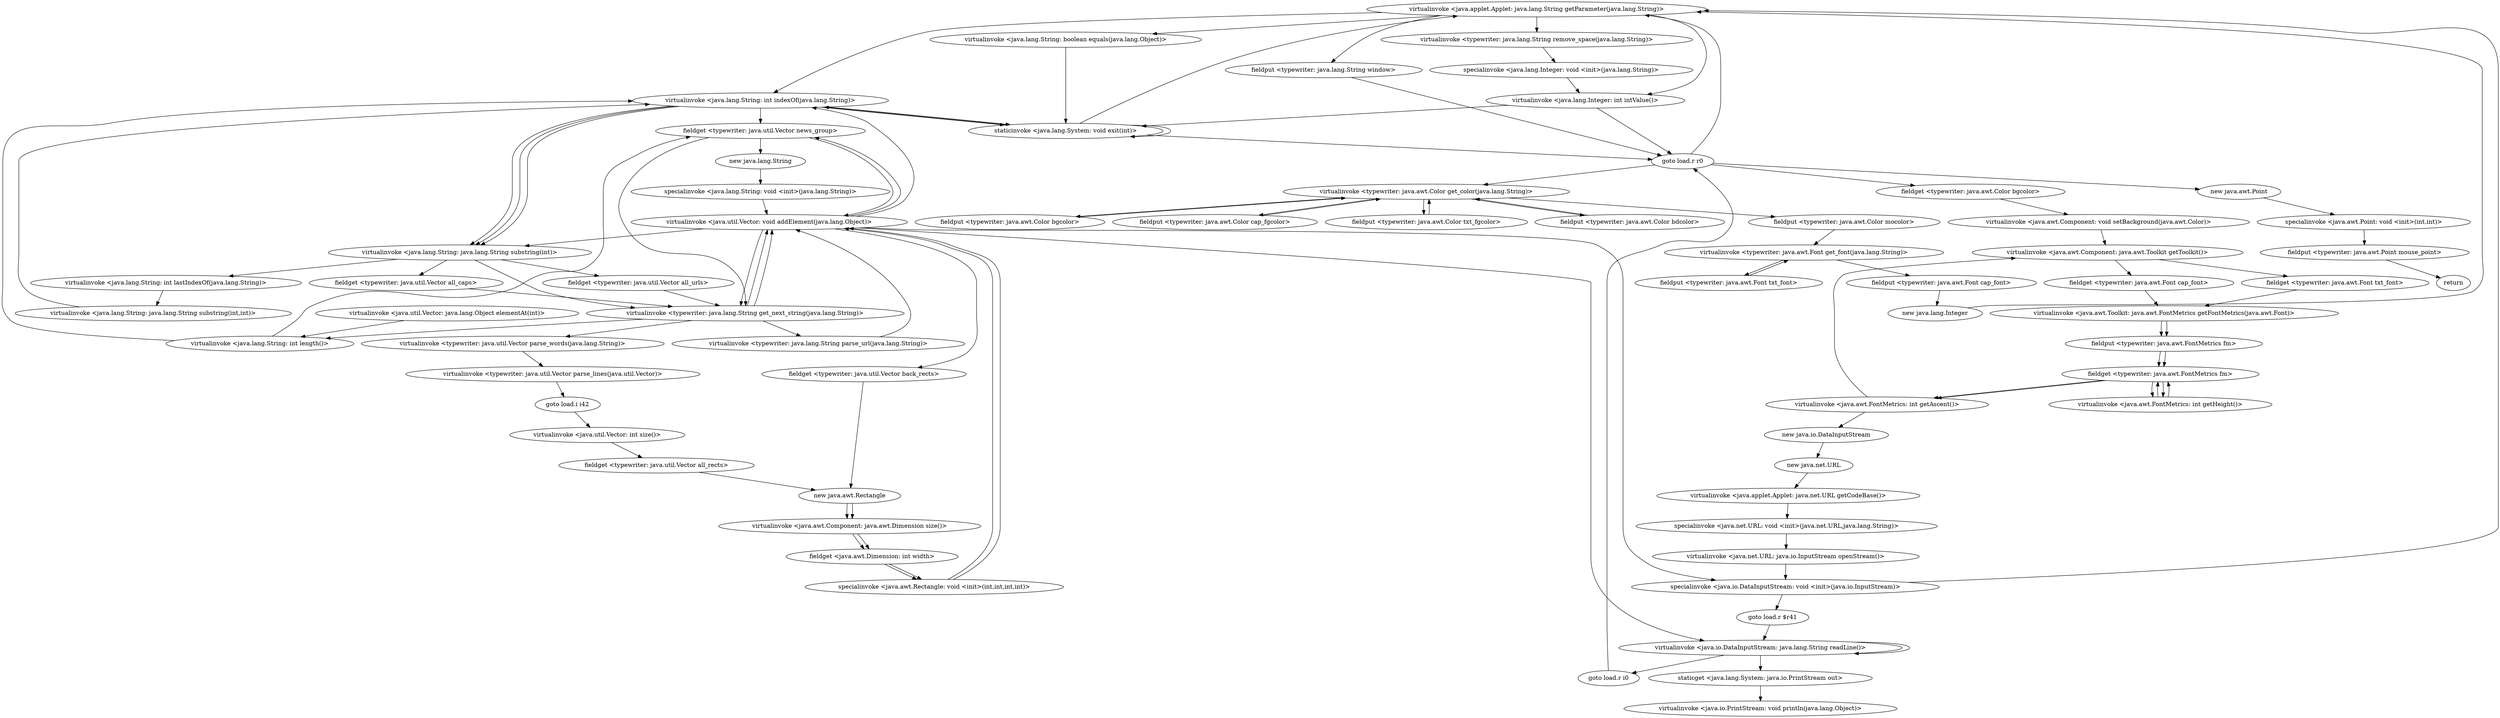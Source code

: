digraph "" {
"virtualinvoke <java.applet.Applet: java.lang.String getParameter(java.lang.String)>";
 "virtualinvoke <java.applet.Applet: java.lang.String getParameter(java.lang.String)>"->"virtualinvoke <java.lang.String: int indexOf(java.lang.String)>";
 "virtualinvoke <java.lang.String: int indexOf(java.lang.String)>"->"staticinvoke <java.lang.System: void exit(int)>";
 "staticinvoke <java.lang.System: void exit(int)>"->"virtualinvoke <java.lang.String: int indexOf(java.lang.String)>";
 "virtualinvoke <java.lang.String: int indexOf(java.lang.String)>"->"staticinvoke <java.lang.System: void exit(int)>";
 "staticinvoke <java.lang.System: void exit(int)>"->"virtualinvoke <java.applet.Applet: java.lang.String getParameter(java.lang.String)>";
 "virtualinvoke <java.applet.Applet: java.lang.String getParameter(java.lang.String)>"->"virtualinvoke <java.lang.String: boolean equals(java.lang.Object)>";
 "virtualinvoke <java.lang.String: boolean equals(java.lang.Object)>"->"staticinvoke <java.lang.System: void exit(int)>";
 "staticinvoke <java.lang.System: void exit(int)>"->"goto load.r r0";
 "goto load.r r0"->"virtualinvoke <typewriter: java.awt.Color get_color(java.lang.String)>";
 "virtualinvoke <typewriter: java.awt.Color get_color(java.lang.String)>"->"fieldput <typewriter: java.awt.Color bgcolor>";
 "fieldput <typewriter: java.awt.Color bgcolor>"->"virtualinvoke <typewriter: java.awt.Color get_color(java.lang.String)>";
 "virtualinvoke <typewriter: java.awt.Color get_color(java.lang.String)>"->"fieldput <typewriter: java.awt.Color cap_fgcolor>";
 "fieldput <typewriter: java.awt.Color cap_fgcolor>"->"virtualinvoke <typewriter: java.awt.Color get_color(java.lang.String)>";
 "virtualinvoke <typewriter: java.awt.Color get_color(java.lang.String)>"->"fieldput <typewriter: java.awt.Color txt_fgcolor>";
 "fieldput <typewriter: java.awt.Color txt_fgcolor>"->"virtualinvoke <typewriter: java.awt.Color get_color(java.lang.String)>";
 "virtualinvoke <typewriter: java.awt.Color get_color(java.lang.String)>"->"fieldput <typewriter: java.awt.Color bdcolor>";
 "fieldput <typewriter: java.awt.Color bdcolor>"->"virtualinvoke <typewriter: java.awt.Color get_color(java.lang.String)>";
 "virtualinvoke <typewriter: java.awt.Color get_color(java.lang.String)>"->"fieldput <typewriter: java.awt.Color mocolor>";
 "fieldput <typewriter: java.awt.Color mocolor>"->"virtualinvoke <typewriter: java.awt.Font get_font(java.lang.String)>";
 "virtualinvoke <typewriter: java.awt.Font get_font(java.lang.String)>"->"fieldput <typewriter: java.awt.Font txt_font>";
 "fieldput <typewriter: java.awt.Font txt_font>"->"virtualinvoke <typewriter: java.awt.Font get_font(java.lang.String)>";
 "virtualinvoke <typewriter: java.awt.Font get_font(java.lang.String)>"->"fieldput <typewriter: java.awt.Font cap_font>";
 "fieldput <typewriter: java.awt.Font cap_font>"->"new java.lang.Integer";
 "new java.lang.Integer"->"virtualinvoke <java.applet.Applet: java.lang.String getParameter(java.lang.String)>";
 "virtualinvoke <java.applet.Applet: java.lang.String getParameter(java.lang.String)>"->"virtualinvoke <typewriter: java.lang.String remove_space(java.lang.String)>";
 "virtualinvoke <typewriter: java.lang.String remove_space(java.lang.String)>"->"specialinvoke <java.lang.Integer: void <init>(java.lang.String)>";
 "specialinvoke <java.lang.Integer: void <init>(java.lang.String)>"->"virtualinvoke <java.lang.Integer: int intValue()>";
 "virtualinvoke <java.lang.Integer: int intValue()>"->"goto load.r r0";
 "goto load.r r0"->"virtualinvoke <java.applet.Applet: java.lang.String getParameter(java.lang.String)>";
 "virtualinvoke <java.applet.Applet: java.lang.String getParameter(java.lang.String)>"->"fieldput <typewriter: java.lang.String window>";
 "fieldput <typewriter: java.lang.String window>"->"goto load.r r0";
 "goto load.r r0"->"fieldget <typewriter: java.awt.Color bgcolor>";
 "fieldget <typewriter: java.awt.Color bgcolor>"->"virtualinvoke <java.awt.Component: void setBackground(java.awt.Color)>";
 "virtualinvoke <java.awt.Component: void setBackground(java.awt.Color)>"->"virtualinvoke <java.awt.Component: java.awt.Toolkit getToolkit()>";
 "virtualinvoke <java.awt.Component: java.awt.Toolkit getToolkit()>"->"fieldget <typewriter: java.awt.Font txt_font>";
 "fieldget <typewriter: java.awt.Font txt_font>"->"virtualinvoke <java.awt.Toolkit: java.awt.FontMetrics getFontMetrics(java.awt.Font)>";
 "virtualinvoke <java.awt.Toolkit: java.awt.FontMetrics getFontMetrics(java.awt.Font)>"->"fieldput <typewriter: java.awt.FontMetrics fm>";
 "fieldput <typewriter: java.awt.FontMetrics fm>"->"fieldget <typewriter: java.awt.FontMetrics fm>";
 "fieldget <typewriter: java.awt.FontMetrics fm>"->"virtualinvoke <java.awt.FontMetrics: int getHeight()>";
 "virtualinvoke <java.awt.FontMetrics: int getHeight()>"->"fieldget <typewriter: java.awt.FontMetrics fm>";
 "fieldget <typewriter: java.awt.FontMetrics fm>"->"virtualinvoke <java.awt.FontMetrics: int getAscent()>";
 "virtualinvoke <java.awt.FontMetrics: int getAscent()>"->"virtualinvoke <java.awt.Component: java.awt.Toolkit getToolkit()>";
 "virtualinvoke <java.awt.Component: java.awt.Toolkit getToolkit()>"->"fieldget <typewriter: java.awt.Font cap_font>";
 "fieldget <typewriter: java.awt.Font cap_font>"->"virtualinvoke <java.awt.Toolkit: java.awt.FontMetrics getFontMetrics(java.awt.Font)>";
 "virtualinvoke <java.awt.Toolkit: java.awt.FontMetrics getFontMetrics(java.awt.Font)>"->"fieldput <typewriter: java.awt.FontMetrics fm>";
 "fieldput <typewriter: java.awt.FontMetrics fm>"->"fieldget <typewriter: java.awt.FontMetrics fm>";
 "fieldget <typewriter: java.awt.FontMetrics fm>"->"virtualinvoke <java.awt.FontMetrics: int getHeight()>";
 "virtualinvoke <java.awt.FontMetrics: int getHeight()>"->"fieldget <typewriter: java.awt.FontMetrics fm>";
 "fieldget <typewriter: java.awt.FontMetrics fm>"->"virtualinvoke <java.awt.FontMetrics: int getAscent()>";
 "virtualinvoke <java.awt.FontMetrics: int getAscent()>"->"new java.io.DataInputStream";
 "new java.io.DataInputStream"->"new java.net.URL";
 "new java.net.URL"->"virtualinvoke <java.applet.Applet: java.net.URL getCodeBase()>";
 "virtualinvoke <java.applet.Applet: java.net.URL getCodeBase()>"->"specialinvoke <java.net.URL: void <init>(java.net.URL,java.lang.String)>";
 "specialinvoke <java.net.URL: void <init>(java.net.URL,java.lang.String)>"->"virtualinvoke <java.net.URL: java.io.InputStream openStream()>";
 "virtualinvoke <java.net.URL: java.io.InputStream openStream()>"->"specialinvoke <java.io.DataInputStream: void <init>(java.io.InputStream)>";
 "specialinvoke <java.io.DataInputStream: void <init>(java.io.InputStream)>"->"goto load.r $r41";
 "goto load.r $r41"->"virtualinvoke <java.io.DataInputStream: java.lang.String readLine()>";
 "virtualinvoke <java.io.DataInputStream: java.lang.String readLine()>"->"goto load.r i0";
 "goto load.r i0"->"goto load.r r0";
 "goto load.r r0"->"new java.awt.Point";
 "new java.awt.Point"->"specialinvoke <java.awt.Point: void <init>(int,int)>";
 "specialinvoke <java.awt.Point: void <init>(int,int)>"->"fieldput <typewriter: java.awt.Point mouse_point>";
 "fieldput <typewriter: java.awt.Point mouse_point>"->"return";
"virtualinvoke <java.lang.String: int indexOf(java.lang.String)>";
 "virtualinvoke <java.lang.String: int indexOf(java.lang.String)>"->"fieldget <typewriter: java.util.Vector news_group>";
 "fieldget <typewriter: java.util.Vector news_group>"->"new java.lang.String";
 "new java.lang.String"->"specialinvoke <java.lang.String: void <init>(java.lang.String)>";
 "specialinvoke <java.lang.String: void <init>(java.lang.String)>"->"virtualinvoke <java.util.Vector: void addElement(java.lang.Object)>";
 "virtualinvoke <java.util.Vector: void addElement(java.lang.Object)>"->"virtualinvoke <java.lang.String: java.lang.String substring(int)>";
 "virtualinvoke <java.lang.String: java.lang.String substring(int)>"->"virtualinvoke <java.lang.String: int lastIndexOf(java.lang.String)>";
 "virtualinvoke <java.lang.String: int lastIndexOf(java.lang.String)>"->"virtualinvoke <java.lang.String: java.lang.String substring(int,int)>";
 "virtualinvoke <java.lang.String: java.lang.String substring(int,int)>"->"virtualinvoke <java.lang.String: int indexOf(java.lang.String)>";
 "virtualinvoke <java.lang.String: int indexOf(java.lang.String)>"->"virtualinvoke <java.lang.String: java.lang.String substring(int)>";
 "virtualinvoke <java.lang.String: java.lang.String substring(int)>"->"fieldget <typewriter: java.util.Vector all_caps>";
 "fieldget <typewriter: java.util.Vector all_caps>"->"virtualinvoke <typewriter: java.lang.String get_next_string(java.lang.String)>";
 "virtualinvoke <typewriter: java.lang.String get_next_string(java.lang.String)>"->"virtualinvoke <java.util.Vector: void addElement(java.lang.Object)>";
 "virtualinvoke <java.util.Vector: void addElement(java.lang.Object)>"->"fieldget <typewriter: java.util.Vector news_group>";
 "fieldget <typewriter: java.util.Vector news_group>"->"virtualinvoke <typewriter: java.lang.String get_next_string(java.lang.String)>";
 "virtualinvoke <typewriter: java.lang.String get_next_string(java.lang.String)>"->"virtualinvoke <java.util.Vector: void addElement(java.lang.Object)>";
 "virtualinvoke <java.util.Vector: void addElement(java.lang.Object)>"->"virtualinvoke <typewriter: java.lang.String get_next_string(java.lang.String)>";
 "virtualinvoke <typewriter: java.lang.String get_next_string(java.lang.String)>"->"virtualinvoke <java.lang.String: int length()>";
 "virtualinvoke <java.lang.String: int length()>"->"virtualinvoke <java.lang.String: int indexOf(java.lang.String)>";
 "virtualinvoke <java.lang.String: int indexOf(java.lang.String)>"->"virtualinvoke <java.lang.String: java.lang.String substring(int)>";
 "virtualinvoke <java.lang.String: java.lang.String substring(int)>"->"virtualinvoke <typewriter: java.lang.String get_next_string(java.lang.String)>";
 "virtualinvoke <typewriter: java.lang.String get_next_string(java.lang.String)>"->"virtualinvoke <typewriter: java.util.Vector parse_words(java.lang.String)>";
 "virtualinvoke <typewriter: java.util.Vector parse_words(java.lang.String)>"->"virtualinvoke <typewriter: java.util.Vector parse_lines(java.util.Vector)>";
 "virtualinvoke <typewriter: java.util.Vector parse_lines(java.util.Vector)>"->"goto load.i i42";
 "goto load.i i42"->"virtualinvoke <java.util.Vector: int size()>";
 "virtualinvoke <java.util.Vector: int size()>"->"fieldget <typewriter: java.util.Vector all_rects>";
 "fieldget <typewriter: java.util.Vector all_rects>"->"new java.awt.Rectangle";
 "new java.awt.Rectangle"->"virtualinvoke <java.awt.Component: java.awt.Dimension size()>";
 "virtualinvoke <java.awt.Component: java.awt.Dimension size()>"->"fieldget <java.awt.Dimension: int width>";
 "fieldget <java.awt.Dimension: int width>"->"specialinvoke <java.awt.Rectangle: void <init>(int,int,int,int)>";
 "specialinvoke <java.awt.Rectangle: void <init>(int,int,int,int)>"->"virtualinvoke <java.util.Vector: void addElement(java.lang.Object)>";
 "virtualinvoke <java.util.Vector: void addElement(java.lang.Object)>"->"fieldget <typewriter: java.util.Vector back_rects>";
 "fieldget <typewriter: java.util.Vector back_rects>"->"new java.awt.Rectangle";
 "new java.awt.Rectangle"->"virtualinvoke <java.awt.Component: java.awt.Dimension size()>";
 "virtualinvoke <java.awt.Component: java.awt.Dimension size()>"->"fieldget <java.awt.Dimension: int width>";
 "fieldget <java.awt.Dimension: int width>"->"specialinvoke <java.awt.Rectangle: void <init>(int,int,int,int)>";
 "specialinvoke <java.awt.Rectangle: void <init>(int,int,int,int)>"->"virtualinvoke <java.util.Vector: void addElement(java.lang.Object)>";
 "virtualinvoke <java.util.Vector: void addElement(java.lang.Object)>"->"virtualinvoke <java.lang.String: int indexOf(java.lang.String)>";
 "virtualinvoke <java.lang.String: int indexOf(java.lang.String)>"->"virtualinvoke <java.lang.String: java.lang.String substring(int)>";
 "virtualinvoke <java.lang.String: java.lang.String substring(int)>"->"fieldget <typewriter: java.util.Vector all_urls>";
 "fieldget <typewriter: java.util.Vector all_urls>"->"virtualinvoke <typewriter: java.lang.String get_next_string(java.lang.String)>";
 "virtualinvoke <typewriter: java.lang.String get_next_string(java.lang.String)>"->"virtualinvoke <typewriter: java.lang.String parse_url(java.lang.String)>";
 "virtualinvoke <typewriter: java.lang.String parse_url(java.lang.String)>"->"virtualinvoke <java.util.Vector: void addElement(java.lang.Object)>";
 "virtualinvoke <java.util.Vector: void addElement(java.lang.Object)>"->"virtualinvoke <java.io.DataInputStream: java.lang.String readLine()>";
 "virtualinvoke <java.io.DataInputStream: java.lang.String readLine()>"-> "virtualinvoke <java.io.DataInputStream: java.lang.String readLine()>"->"staticget <java.lang.System: java.io.PrintStream out>";
 "staticget <java.lang.System: java.io.PrintStream out>"->"virtualinvoke <java.io.PrintStream: void println(java.lang.Object)>";
"virtualinvoke <java.util.Vector: java.lang.Object elementAt(int)>";
 "virtualinvoke <java.util.Vector: java.lang.Object elementAt(int)>"->"virtualinvoke <java.lang.String: int length()>";
 "virtualinvoke <java.lang.String: int length()>"->"fieldget <typewriter: java.util.Vector news_group>";
 "fieldget <typewriter: java.util.Vector news_group>"->"virtualinvoke <java.util.Vector: void addElement(java.lang.Object)>";
 "virtualinvoke <java.util.Vector: void addElement(java.lang.Object)>"-> "specialinvoke <java.io.DataInputStream: void <init>(java.io.InputStream)>"-> "virtualinvoke <java.applet.Applet: java.lang.String getParameter(java.lang.String)>"-> "virtualinvoke <java.lang.Integer: int intValue()>"-> "staticinvoke <java.lang.System: void exit(int)>"->"staticinvoke <java.lang.System: void exit(int)>";
}
